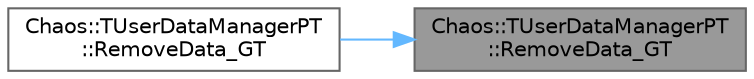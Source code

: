 digraph "Chaos::TUserDataManagerPT::RemoveData_GT"
{
 // INTERACTIVE_SVG=YES
 // LATEX_PDF_SIZE
  bgcolor="transparent";
  edge [fontname=Helvetica,fontsize=10,labelfontname=Helvetica,labelfontsize=10];
  node [fontname=Helvetica,fontsize=10,shape=box,height=0.2,width=0.4];
  rankdir="RL";
  Node1 [id="Node000001",label="Chaos::TUserDataManagerPT\l::RemoveData_GT",height=0.2,width=0.4,color="gray40", fillcolor="grey60", style="filled", fontcolor="black",tooltip=" "];
  Node1 -> Node2 [id="edge1_Node000001_Node000002",dir="back",color="steelblue1",style="solid",tooltip=" "];
  Node2 [id="Node000002",label="Chaos::TUserDataManagerPT\l::RemoveData_GT",height=0.2,width=0.4,color="grey40", fillcolor="white", style="filled",URL="$d1/d32/classChaos_1_1TUserDataManagerPT.html#a48f22a9ffd930704a53f4d727ca7f670",tooltip=" "];
}
